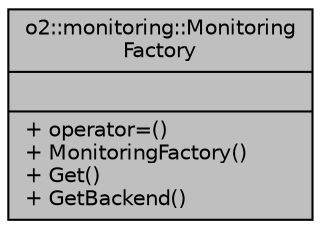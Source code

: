 digraph "o2::monitoring::MonitoringFactory"
{
 // INTERACTIVE_SVG=YES
  bgcolor="transparent";
  edge [fontname="Helvetica",fontsize="10",labelfontname="Helvetica",labelfontsize="10"];
  node [fontname="Helvetica",fontsize="10",shape=record];
  Node1 [label="{o2::monitoring::Monitoring\lFactory\n||+ operator=()\l+ MonitoringFactory()\l+ Get()\l+ GetBackend()\l}",height=0.2,width=0.4,color="black", fillcolor="grey75", style="filled", fontcolor="black"];
}

